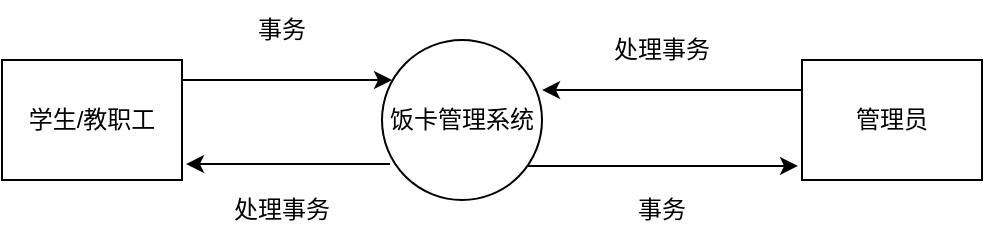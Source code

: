 <mxfile version="20.4.0" type="github">
  <diagram id="6C6CuzWIiV7Ll8Wyz5mw" name="第 1 页">
    <mxGraphModel dx="1020" dy="869" grid="1" gridSize="10" guides="1" tooltips="1" connect="1" arrows="1" fold="1" page="1" pageScale="1" pageWidth="827" pageHeight="1169" math="0" shadow="0">
      <root>
        <mxCell id="0" />
        <mxCell id="1" parent="0" />
        <mxCell id="VzoX9jP8Q2dm8_JQqqsF-1" value="学生/教职工" style="rounded=0;whiteSpace=wrap;html=1;" parent="1" vertex="1">
          <mxGeometry x="60" y="350" width="90" height="60" as="geometry" />
        </mxCell>
        <mxCell id="zx8cHx1D14mmBlayh4-_-1" style="edgeStyle=orthogonalEdgeStyle;rounded=0;orthogonalLoop=1;jettySize=auto;html=1;exitX=1;exitY=1;exitDx=0;exitDy=0;entryX=-0.022;entryY=0.883;entryDx=0;entryDy=0;entryPerimeter=0;" parent="1" source="VzoX9jP8Q2dm8_JQqqsF-2" target="VzoX9jP8Q2dm8_JQqqsF-3" edge="1">
          <mxGeometry relative="1" as="geometry">
            <Array as="points">
              <mxPoint x="318" y="403" />
            </Array>
          </mxGeometry>
        </mxCell>
        <mxCell id="VzoX9jP8Q2dm8_JQqqsF-2" value="饭卡管理系统" style="ellipse;whiteSpace=wrap;html=1;aspect=fixed;" parent="1" vertex="1">
          <mxGeometry x="250" y="340" width="80" height="80" as="geometry" />
        </mxCell>
        <mxCell id="zx8cHx1D14mmBlayh4-_-3" style="edgeStyle=orthogonalEdgeStyle;rounded=0;orthogonalLoop=1;jettySize=auto;html=1;exitX=0;exitY=0.25;exitDx=0;exitDy=0;entryX=1;entryY=0.313;entryDx=0;entryDy=0;entryPerimeter=0;" parent="1" source="VzoX9jP8Q2dm8_JQqqsF-3" target="VzoX9jP8Q2dm8_JQqqsF-2" edge="1">
          <mxGeometry relative="1" as="geometry" />
        </mxCell>
        <mxCell id="VzoX9jP8Q2dm8_JQqqsF-3" value="管理员" style="rounded=0;whiteSpace=wrap;html=1;" parent="1" vertex="1">
          <mxGeometry x="460" y="350" width="90" height="60" as="geometry" />
        </mxCell>
        <mxCell id="VzoX9jP8Q2dm8_JQqqsF-5" value="" style="endArrow=classic;html=1;rounded=0;entryX=0.063;entryY=0.25;entryDx=0;entryDy=0;entryPerimeter=0;" parent="1" target="VzoX9jP8Q2dm8_JQqqsF-2" edge="1">
          <mxGeometry width="50" height="50" relative="1" as="geometry">
            <mxPoint x="150" y="360" as="sourcePoint" />
            <mxPoint x="220" y="400" as="targetPoint" />
          </mxGeometry>
        </mxCell>
        <mxCell id="VzoX9jP8Q2dm8_JQqqsF-6" value="" style="endArrow=classic;html=1;rounded=0;entryX=1.022;entryY=0.867;entryDx=0;entryDy=0;entryPerimeter=0;" parent="1" target="VzoX9jP8Q2dm8_JQqqsF-1" edge="1">
          <mxGeometry width="50" height="50" relative="1" as="geometry">
            <mxPoint x="254" y="402" as="sourcePoint" />
            <mxPoint x="151" y="470" as="targetPoint" />
          </mxGeometry>
        </mxCell>
        <mxCell id="VzoX9jP8Q2dm8_JQqqsF-8" value="事务" style="text;html=1;strokeColor=none;fillColor=none;align=center;verticalAlign=middle;whiteSpace=wrap;rounded=0;" parent="1" vertex="1">
          <mxGeometry x="170" y="320" width="60" height="30" as="geometry" />
        </mxCell>
        <mxCell id="VzoX9jP8Q2dm8_JQqqsF-9" value="处理事务" style="text;html=1;strokeColor=none;fillColor=none;align=center;verticalAlign=middle;whiteSpace=wrap;rounded=0;" parent="1" vertex="1">
          <mxGeometry x="170" y="410" width="60" height="30" as="geometry" />
        </mxCell>
        <mxCell id="VzoX9jP8Q2dm8_JQqqsF-10" value="处理事务" style="text;html=1;strokeColor=none;fillColor=none;align=center;verticalAlign=middle;whiteSpace=wrap;rounded=0;" parent="1" vertex="1">
          <mxGeometry x="360" y="330" width="60" height="30" as="geometry" />
        </mxCell>
        <mxCell id="zx8cHx1D14mmBlayh4-_-4" value="事务" style="text;html=1;strokeColor=none;fillColor=none;align=center;verticalAlign=middle;whiteSpace=wrap;rounded=0;" parent="1" vertex="1">
          <mxGeometry x="360" y="410" width="60" height="30" as="geometry" />
        </mxCell>
      </root>
    </mxGraphModel>
  </diagram>
</mxfile>
